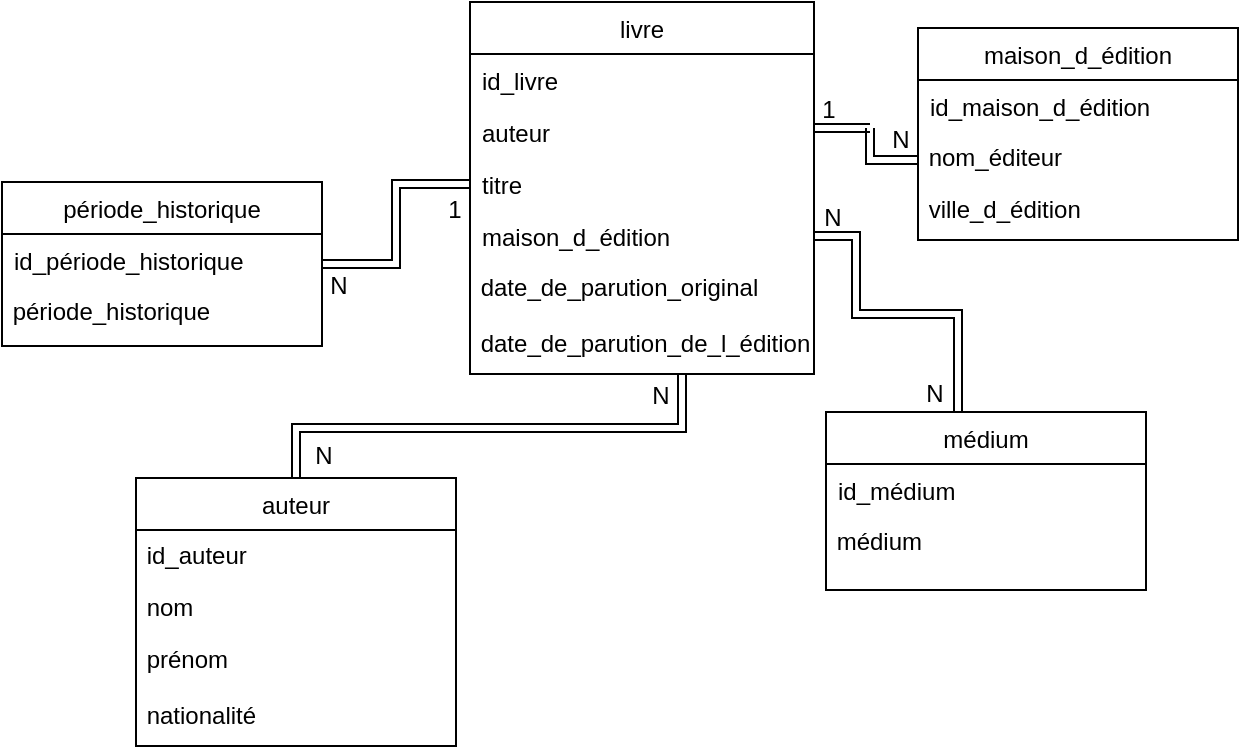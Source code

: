 <mxfile version="21.1.1" type="github">
  <diagram id="C5RBs43oDa-KdzZeNtuy" name="Page-1">
    <mxGraphModel dx="794" dy="428" grid="0" gridSize="10" guides="1" tooltips="1" connect="1" arrows="1" fold="1" page="1" pageScale="1" pageWidth="827" pageHeight="1169" math="0" shadow="0">
      <root>
        <mxCell id="WIyWlLk6GJQsqaUBKTNV-0" />
        <mxCell id="WIyWlLk6GJQsqaUBKTNV-1" parent="WIyWlLk6GJQsqaUBKTNV-0" />
        <mxCell id="zkfFHV4jXpPFQw0GAbJ--0" value="livre" style="swimlane;fontStyle=0;align=center;verticalAlign=top;childLayout=stackLayout;horizontal=1;startSize=26;horizontalStack=0;resizeParent=1;resizeLast=0;collapsible=1;marginBottom=0;rounded=0;shadow=0;strokeWidth=1;" parent="WIyWlLk6GJQsqaUBKTNV-1" vertex="1">
          <mxGeometry x="301" y="130" width="172" height="186" as="geometry">
            <mxRectangle x="230" y="140" width="160" height="26" as="alternateBounds" />
          </mxGeometry>
        </mxCell>
        <mxCell id="zkfFHV4jXpPFQw0GAbJ--1" value="id_livre" style="text;align=left;verticalAlign=top;spacingLeft=4;spacingRight=4;overflow=hidden;rotatable=0;points=[[0,0.5],[1,0.5]];portConstraint=eastwest;" parent="zkfFHV4jXpPFQw0GAbJ--0" vertex="1">
          <mxGeometry y="26" width="172" height="26" as="geometry" />
        </mxCell>
        <mxCell id="zkfFHV4jXpPFQw0GAbJ--2" value="auteur" style="text;align=left;verticalAlign=top;spacingLeft=4;spacingRight=4;overflow=hidden;rotatable=0;points=[[0,0.5],[1,0.5]];portConstraint=eastwest;rounded=0;shadow=0;html=0;" parent="zkfFHV4jXpPFQw0GAbJ--0" vertex="1">
          <mxGeometry y="52" width="172" height="26" as="geometry" />
        </mxCell>
        <mxCell id="zkfFHV4jXpPFQw0GAbJ--3" value="titre&#xa;" style="text;align=left;verticalAlign=top;spacingLeft=4;spacingRight=4;overflow=hidden;rotatable=0;points=[[0,0.5],[1,0.5]];portConstraint=eastwest;rounded=0;shadow=0;html=0;" parent="zkfFHV4jXpPFQw0GAbJ--0" vertex="1">
          <mxGeometry y="78" width="172" height="26" as="geometry" />
        </mxCell>
        <mxCell id="zkfFHV4jXpPFQw0GAbJ--5" value="maison_d_édition&#xa;" style="text;align=left;verticalAlign=top;spacingLeft=4;spacingRight=4;overflow=hidden;rotatable=0;points=[[0,0.5],[1,0.5]];portConstraint=eastwest;" parent="zkfFHV4jXpPFQw0GAbJ--0" vertex="1">
          <mxGeometry y="104" width="172" height="26" as="geometry" />
        </mxCell>
        <mxCell id="AKK54a6yUi9GbFM0Uy9x-10" value="&lt;div&gt;&amp;nbsp;date_de_parution_original&lt;/div&gt;" style="text;html=1;align=left;verticalAlign=middle;resizable=0;points=[];autosize=1;strokeColor=none;fillColor=none;" parent="zkfFHV4jXpPFQw0GAbJ--0" vertex="1">
          <mxGeometry y="130" width="172" height="26" as="geometry" />
        </mxCell>
        <mxCell id="AKK54a6yUi9GbFM0Uy9x-49" value="&lt;div align=&quot;left&quot;&gt;&amp;nbsp;date_de_parution_de_l_édition&lt;/div&gt;" style="text;html=1;strokeColor=none;fillColor=none;align=left;verticalAlign=middle;whiteSpace=wrap;rounded=0;" parent="zkfFHV4jXpPFQw0GAbJ--0" vertex="1">
          <mxGeometry y="156" width="172" height="30" as="geometry" />
        </mxCell>
        <mxCell id="zkfFHV4jXpPFQw0GAbJ--13" value="auteur" style="swimlane;fontStyle=0;align=center;verticalAlign=top;childLayout=stackLayout;horizontal=1;startSize=26;horizontalStack=0;resizeParent=1;resizeLast=0;collapsible=1;marginBottom=0;rounded=0;shadow=0;strokeWidth=1;" parent="WIyWlLk6GJQsqaUBKTNV-1" vertex="1">
          <mxGeometry x="134" y="368" width="160" height="134" as="geometry">
            <mxRectangle x="340" y="380" width="170" height="26" as="alternateBounds" />
          </mxGeometry>
        </mxCell>
        <mxCell id="AKK54a6yUi9GbFM0Uy9x-1" value="&lt;div align=&quot;left&quot;&gt;&amp;nbsp;id_auteur&lt;/div&gt;" style="text;html=1;align=left;verticalAlign=middle;resizable=0;points=[];autosize=1;strokeColor=none;fillColor=none;" parent="zkfFHV4jXpPFQw0GAbJ--13" vertex="1">
          <mxGeometry y="26" width="160" height="26" as="geometry" />
        </mxCell>
        <mxCell id="AKK54a6yUi9GbFM0Uy9x-4" value="&lt;div align=&quot;left&quot;&gt;&amp;nbsp;nom&lt;/div&gt;" style="text;html=1;align=left;verticalAlign=middle;resizable=0;points=[];autosize=1;strokeColor=none;fillColor=none;" parent="zkfFHV4jXpPFQw0GAbJ--13" vertex="1">
          <mxGeometry y="52" width="160" height="26" as="geometry" />
        </mxCell>
        <mxCell id="AKK54a6yUi9GbFM0Uy9x-8" value="&lt;div align=&quot;left&quot;&gt;&amp;nbsp;prénom&lt;/div&gt;" style="text;html=1;align=left;verticalAlign=middle;resizable=0;points=[];autosize=1;strokeColor=none;fillColor=none;" parent="zkfFHV4jXpPFQw0GAbJ--13" vertex="1">
          <mxGeometry y="78" width="160" height="26" as="geometry" />
        </mxCell>
        <mxCell id="1AFKuUBcrfnfAV6d4OMu-13" value="&amp;nbsp;nationalité" style="text;html=1;strokeColor=none;fillColor=none;align=left;verticalAlign=middle;whiteSpace=wrap;rounded=0;" vertex="1" parent="zkfFHV4jXpPFQw0GAbJ--13">
          <mxGeometry y="104" width="160" height="30" as="geometry" />
        </mxCell>
        <mxCell id="zkfFHV4jXpPFQw0GAbJ--16" value="" style="endArrow=block;endFill=0;shadow=0;strokeWidth=1;rounded=0;edgeStyle=elbowEdgeStyle;elbow=vertical;shape=link;" parent="WIyWlLk6GJQsqaUBKTNV-1" source="zkfFHV4jXpPFQw0GAbJ--13" target="zkfFHV4jXpPFQw0GAbJ--0" edge="1">
          <mxGeometry width="160" relative="1" as="geometry">
            <mxPoint x="210" y="373" as="sourcePoint" />
            <mxPoint x="310" y="271" as="targetPoint" />
            <Array as="points">
              <mxPoint x="407" y="343" />
              <mxPoint x="389" y="321" />
              <mxPoint x="323" y="326" />
            </Array>
          </mxGeometry>
        </mxCell>
        <mxCell id="zkfFHV4jXpPFQw0GAbJ--17" value="maison_d_édition" style="swimlane;fontStyle=0;align=center;verticalAlign=top;childLayout=stackLayout;horizontal=1;startSize=26;horizontalStack=0;resizeParent=1;resizeLast=0;collapsible=1;marginBottom=0;rounded=0;shadow=0;strokeWidth=1;" parent="WIyWlLk6GJQsqaUBKTNV-1" vertex="1">
          <mxGeometry x="525" y="143" width="160" height="106" as="geometry">
            <mxRectangle x="550" y="140" width="160" height="26" as="alternateBounds" />
          </mxGeometry>
        </mxCell>
        <mxCell id="zkfFHV4jXpPFQw0GAbJ--18" value="id_maison_d_édition" style="text;align=left;verticalAlign=top;spacingLeft=4;spacingRight=4;overflow=hidden;rotatable=0;points=[[0,0.5],[1,0.5]];portConstraint=eastwest;" parent="zkfFHV4jXpPFQw0GAbJ--17" vertex="1">
          <mxGeometry y="26" width="160" height="26" as="geometry" />
        </mxCell>
        <mxCell id="AKK54a6yUi9GbFM0Uy9x-17" value="&lt;div align=&quot;left&quot;&gt;&amp;nbsp;nom_éditeur&lt;/div&gt;" style="text;html=1;align=left;verticalAlign=middle;resizable=0;points=[];autosize=1;strokeColor=none;fillColor=none;" parent="zkfFHV4jXpPFQw0GAbJ--17" vertex="1">
          <mxGeometry y="52" width="160" height="26" as="geometry" />
        </mxCell>
        <mxCell id="AKK54a6yUi9GbFM0Uy9x-18" value="&lt;div align=&quot;left&quot;&gt;&amp;nbsp;ville_d_édition&lt;br&gt;&lt;/div&gt;" style="text;html=1;align=left;verticalAlign=middle;resizable=0;points=[];autosize=1;strokeColor=none;fillColor=none;" parent="zkfFHV4jXpPFQw0GAbJ--17" vertex="1">
          <mxGeometry y="78" width="160" height="26" as="geometry" />
        </mxCell>
        <mxCell id="AKK54a6yUi9GbFM0Uy9x-29" value="" style="edgeStyle=orthogonalEdgeStyle;rounded=0;orthogonalLoop=1;jettySize=auto;html=1;entryX=1;entryY=0.5;entryDx=0;entryDy=0;shape=link;" parent="WIyWlLk6GJQsqaUBKTNV-1" source="AKK54a6yUi9GbFM0Uy9x-22" target="zkfFHV4jXpPFQw0GAbJ--5" edge="1">
          <mxGeometry relative="1" as="geometry">
            <Array as="points">
              <mxPoint x="545" y="286" />
              <mxPoint x="494" y="286" />
              <mxPoint x="494" y="247" />
            </Array>
          </mxGeometry>
        </mxCell>
        <mxCell id="AKK54a6yUi9GbFM0Uy9x-22" value="médium" style="swimlane;fontStyle=0;align=center;verticalAlign=top;childLayout=stackLayout;horizontal=1;startSize=26;horizontalStack=0;resizeParent=1;resizeLast=0;collapsible=1;marginBottom=0;rounded=0;shadow=0;strokeWidth=1;" parent="WIyWlLk6GJQsqaUBKTNV-1" vertex="1">
          <mxGeometry x="479" y="335" width="160" height="89" as="geometry">
            <mxRectangle x="550" y="140" width="160" height="26" as="alternateBounds" />
          </mxGeometry>
        </mxCell>
        <mxCell id="AKK54a6yUi9GbFM0Uy9x-23" value="id_médium" style="text;align=left;verticalAlign=top;spacingLeft=4;spacingRight=4;overflow=hidden;rotatable=0;points=[[0,0.5],[1,0.5]];portConstraint=eastwest;" parent="AKK54a6yUi9GbFM0Uy9x-22" vertex="1">
          <mxGeometry y="26" width="160" height="26" as="geometry" />
        </mxCell>
        <mxCell id="AKK54a6yUi9GbFM0Uy9x-30" value="&amp;nbsp;médium" style="text;html=1;align=left;verticalAlign=middle;resizable=0;points=[];autosize=1;strokeColor=none;fillColor=none;" parent="AKK54a6yUi9GbFM0Uy9x-22" vertex="1">
          <mxGeometry y="52" width="160" height="26" as="geometry" />
        </mxCell>
        <mxCell id="AKK54a6yUi9GbFM0Uy9x-28" style="rounded=0;orthogonalLoop=1;jettySize=auto;html=1;entryX=0;entryY=0.5;entryDx=0;entryDy=0;edgeStyle=orthogonalEdgeStyle;shape=link;" parent="WIyWlLk6GJQsqaUBKTNV-1" source="AKK54a6yUi9GbFM0Uy9x-26" target="zkfFHV4jXpPFQw0GAbJ--3" edge="1">
          <mxGeometry relative="1" as="geometry" />
        </mxCell>
        <mxCell id="AKK54a6yUi9GbFM0Uy9x-26" value="période_historique" style="swimlane;fontStyle=0;align=center;verticalAlign=top;childLayout=stackLayout;horizontal=1;startSize=26;horizontalStack=0;resizeParent=1;resizeLast=0;collapsible=1;marginBottom=0;rounded=0;shadow=0;strokeWidth=1;" parent="WIyWlLk6GJQsqaUBKTNV-1" vertex="1">
          <mxGeometry x="67" y="220" width="160" height="82" as="geometry">
            <mxRectangle x="550" y="140" width="160" height="26" as="alternateBounds" />
          </mxGeometry>
        </mxCell>
        <mxCell id="AKK54a6yUi9GbFM0Uy9x-27" value="id_période_historique" style="text;align=left;verticalAlign=top;spacingLeft=4;spacingRight=4;overflow=hidden;rotatable=0;points=[[0,0.5],[1,0.5]];portConstraint=eastwest;" parent="AKK54a6yUi9GbFM0Uy9x-26" vertex="1">
          <mxGeometry y="26" width="160" height="26" as="geometry" />
        </mxCell>
        <mxCell id="AKK54a6yUi9GbFM0Uy9x-31" value="&amp;nbsp;période_historique" style="text;html=1;align=left;verticalAlign=middle;resizable=0;points=[];autosize=1;strokeColor=none;fillColor=none;" parent="AKK54a6yUi9GbFM0Uy9x-26" vertex="1">
          <mxGeometry y="52" width="160" height="26" as="geometry" />
        </mxCell>
        <mxCell id="zkfFHV4jXpPFQw0GAbJ--26" value="" style="endArrow=open;shadow=0;strokeWidth=1;rounded=0;endFill=1;edgeStyle=elbowEdgeStyle;elbow=vertical;shape=link;" parent="WIyWlLk6GJQsqaUBKTNV-1" target="zkfFHV4jXpPFQw0GAbJ--17" edge="1">
          <mxGeometry x="0.5" y="41" relative="1" as="geometry">
            <mxPoint x="501" y="193" as="sourcePoint" />
            <mxPoint x="540" y="192" as="targetPoint" />
            <mxPoint x="-40" y="32" as="offset" />
            <Array as="points">
              <mxPoint x="496" y="209" />
            </Array>
          </mxGeometry>
        </mxCell>
        <mxCell id="zkfFHV4jXpPFQw0GAbJ--28" value="" style="resizable=0;align=right;verticalAlign=bottom;labelBackgroundColor=none;fontSize=12;" parent="zkfFHV4jXpPFQw0GAbJ--26" connectable="0" vertex="1">
          <mxGeometry x="1" relative="1" as="geometry">
            <mxPoint x="-7" y="4" as="offset" />
          </mxGeometry>
        </mxCell>
        <mxCell id="AKK54a6yUi9GbFM0Uy9x-39" value="" style="endArrow=open;shadow=0;strokeWidth=1;rounded=0;endFill=1;edgeStyle=elbowEdgeStyle;elbow=vertical;shape=link;" parent="WIyWlLk6GJQsqaUBKTNV-1" source="zkfFHV4jXpPFQw0GAbJ--0" edge="1">
          <mxGeometry x="0.5" y="41" relative="1" as="geometry">
            <mxPoint x="461" y="209" as="sourcePoint" />
            <mxPoint x="501" y="193" as="targetPoint" />
            <mxPoint x="-40" y="32" as="offset" />
            <Array as="points" />
          </mxGeometry>
        </mxCell>
        <mxCell id="AKK54a6yUi9GbFM0Uy9x-40" value="" style="resizable=0;align=left;verticalAlign=bottom;labelBackgroundColor=none;fontSize=12;" parent="AKK54a6yUi9GbFM0Uy9x-39" connectable="0" vertex="1">
          <mxGeometry x="-1" relative="1" as="geometry">
            <mxPoint y="4" as="offset" />
          </mxGeometry>
        </mxCell>
        <mxCell id="1AFKuUBcrfnfAV6d4OMu-2" value="N" style="text;html=1;strokeColor=none;fillColor=none;align=center;verticalAlign=middle;whiteSpace=wrap;rounded=0;" vertex="1" parent="WIyWlLk6GJQsqaUBKTNV-1">
          <mxGeometry x="224" y="264" width="23" height="15" as="geometry" />
        </mxCell>
        <mxCell id="1AFKuUBcrfnfAV6d4OMu-3" value="N" style="text;html=1;strokeColor=none;fillColor=none;align=center;verticalAlign=middle;whiteSpace=wrap;rounded=0;" vertex="1" parent="WIyWlLk6GJQsqaUBKTNV-1">
          <mxGeometry x="213" y="345" width="30" height="23" as="geometry" />
        </mxCell>
        <mxCell id="1AFKuUBcrfnfAV6d4OMu-4" value="N" style="text;html=1;strokeColor=none;fillColor=none;align=center;verticalAlign=middle;whiteSpace=wrap;rounded=0;" vertex="1" parent="WIyWlLk6GJQsqaUBKTNV-1">
          <mxGeometry x="379" y="318" width="35" height="17" as="geometry" />
        </mxCell>
        <mxCell id="1AFKuUBcrfnfAV6d4OMu-5" value="N" style="text;html=1;strokeColor=none;fillColor=none;align=center;verticalAlign=middle;whiteSpace=wrap;rounded=0;" vertex="1" parent="WIyWlLk6GJQsqaUBKTNV-1">
          <mxGeometry x="455" y="223" width="55" height="29" as="geometry" />
        </mxCell>
        <mxCell id="1AFKuUBcrfnfAV6d4OMu-6" value="N" style="text;html=1;strokeColor=none;fillColor=none;align=center;verticalAlign=middle;whiteSpace=wrap;rounded=0;" vertex="1" parent="WIyWlLk6GJQsqaUBKTNV-1">
          <mxGeometry x="510" y="314" width="47" height="23" as="geometry" />
        </mxCell>
        <mxCell id="1AFKuUBcrfnfAV6d4OMu-8" value="1" style="text;html=1;strokeColor=none;fillColor=none;align=center;verticalAlign=middle;whiteSpace=wrap;rounded=0;" vertex="1" parent="WIyWlLk6GJQsqaUBKTNV-1">
          <mxGeometry x="461" y="171" width="39" height="26" as="geometry" />
        </mxCell>
        <mxCell id="1AFKuUBcrfnfAV6d4OMu-9" value="N" style="text;html=1;strokeColor=none;fillColor=none;align=center;verticalAlign=middle;whiteSpace=wrap;rounded=0;" vertex="1" parent="WIyWlLk6GJQsqaUBKTNV-1">
          <mxGeometry x="489" y="186" width="55" height="25" as="geometry" />
        </mxCell>
        <mxCell id="1AFKuUBcrfnfAV6d4OMu-12" value="1" style="text;html=1;strokeColor=none;fillColor=none;align=center;verticalAlign=middle;whiteSpace=wrap;rounded=0;" vertex="1" parent="WIyWlLk6GJQsqaUBKTNV-1">
          <mxGeometry x="271" y="219" width="45" height="30" as="geometry" />
        </mxCell>
      </root>
    </mxGraphModel>
  </diagram>
</mxfile>
